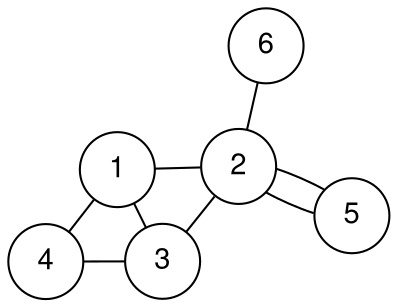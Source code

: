 graph G {
fontname="Helvetica,Arial,sans-serif"
node [fontname="Helvetica,Arial,sans-serif"]
edge [fontname="Helvetica,Arial,sans-serif"]
layout = neato
node [shape=circle];

1 -- 2;
1 -- 3;
1 -- 4;
2 -- 3;
2 -- 5;
2 -- 5;
2 -- 6;
3 -- 4;

overlap=false
fontsize=12;
}